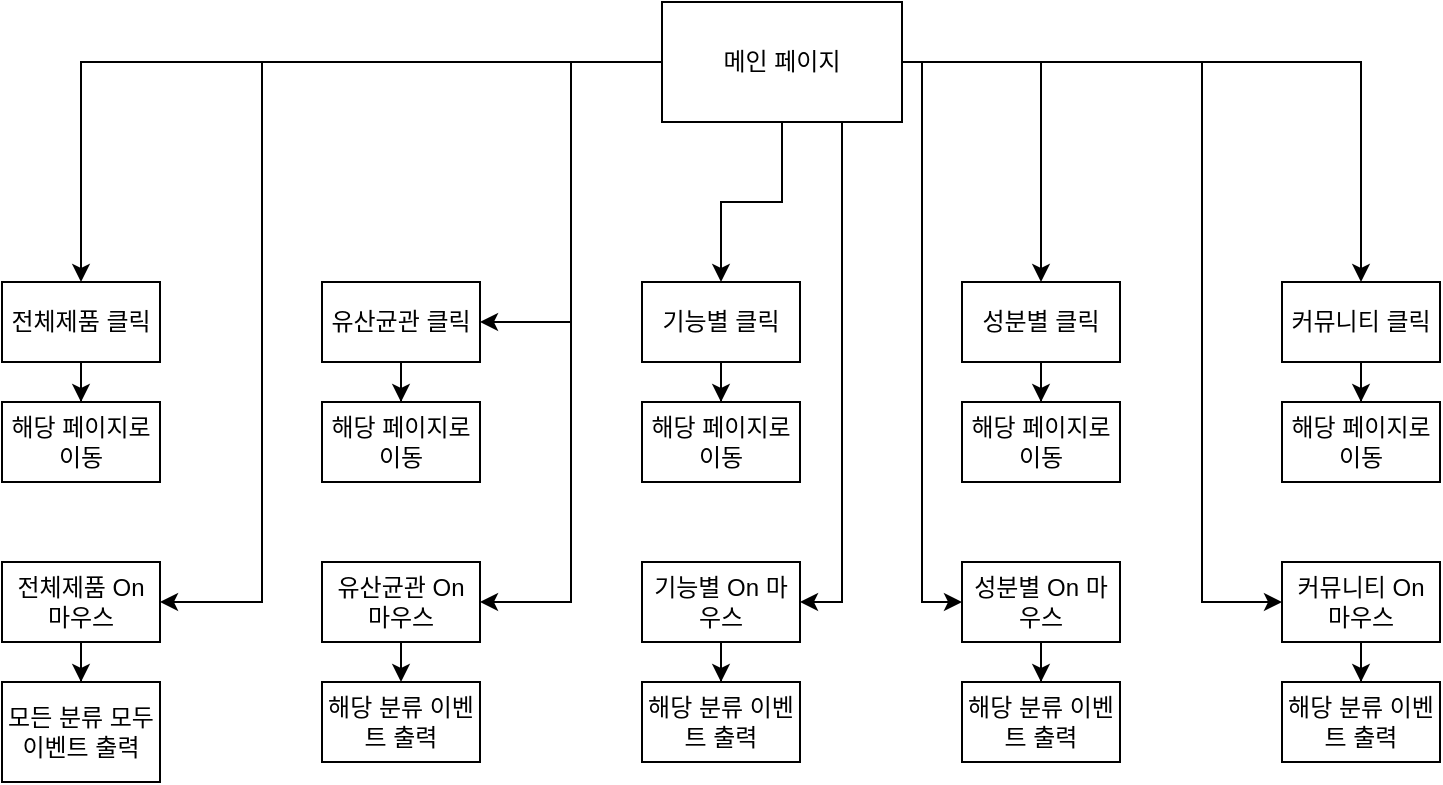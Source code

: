 <mxfile version="14.5.3" type="github">
  <diagram id="cke8J8LmoHPJe_5reTwk" name="Page-1">
    <mxGraphModel dx="1303" dy="785" grid="1" gridSize="10" guides="1" tooltips="1" connect="1" arrows="1" fold="1" page="1" pageScale="1" pageWidth="827" pageHeight="1169" math="0" shadow="0">
      <root>
        <mxCell id="0" />
        <mxCell id="1" parent="0" />
        <mxCell id="5xZlSV727FWII021sCfa-16" style="edgeStyle=orthogonalEdgeStyle;rounded=0;orthogonalLoop=1;jettySize=auto;html=1;entryX=0.5;entryY=0;entryDx=0;entryDy=0;" edge="1" parent="1" source="5xZlSV727FWII021sCfa-4" target="5xZlSV727FWII021sCfa-5">
          <mxGeometry relative="1" as="geometry" />
        </mxCell>
        <mxCell id="5xZlSV727FWII021sCfa-17" style="edgeStyle=orthogonalEdgeStyle;rounded=0;orthogonalLoop=1;jettySize=auto;html=1;entryX=1;entryY=0.5;entryDx=0;entryDy=0;" edge="1" parent="1" source="5xZlSV727FWII021sCfa-4" target="5xZlSV727FWII021sCfa-6">
          <mxGeometry relative="1" as="geometry">
            <mxPoint x="130" y="400" as="targetPoint" />
            <Array as="points">
              <mxPoint x="140" y="50" />
              <mxPoint x="140" y="320" />
            </Array>
          </mxGeometry>
        </mxCell>
        <mxCell id="5xZlSV727FWII021sCfa-18" style="edgeStyle=orthogonalEdgeStyle;rounded=0;orthogonalLoop=1;jettySize=auto;html=1;entryX=1;entryY=0.5;entryDx=0;entryDy=0;" edge="1" parent="1" source="5xZlSV727FWII021sCfa-4" target="5xZlSV727FWII021sCfa-8">
          <mxGeometry relative="1" as="geometry" />
        </mxCell>
        <mxCell id="5xZlSV727FWII021sCfa-19" style="edgeStyle=orthogonalEdgeStyle;rounded=0;orthogonalLoop=1;jettySize=auto;html=1;entryX=1;entryY=0.5;entryDx=0;entryDy=0;" edge="1" parent="1" source="5xZlSV727FWII021sCfa-4" target="5xZlSV727FWII021sCfa-9">
          <mxGeometry relative="1" as="geometry" />
        </mxCell>
        <mxCell id="5xZlSV727FWII021sCfa-20" style="edgeStyle=orthogonalEdgeStyle;rounded=0;orthogonalLoop=1;jettySize=auto;html=1;entryX=0.5;entryY=0;entryDx=0;entryDy=0;" edge="1" parent="1" source="5xZlSV727FWII021sCfa-4" target="5xZlSV727FWII021sCfa-10">
          <mxGeometry relative="1" as="geometry" />
        </mxCell>
        <mxCell id="5xZlSV727FWII021sCfa-21" style="edgeStyle=orthogonalEdgeStyle;rounded=0;orthogonalLoop=1;jettySize=auto;html=1;entryX=1;entryY=0.5;entryDx=0;entryDy=0;" edge="1" parent="1" source="5xZlSV727FWII021sCfa-4" target="5xZlSV727FWII021sCfa-11">
          <mxGeometry relative="1" as="geometry">
            <mxPoint x="430" y="410" as="targetPoint" />
            <Array as="points">
              <mxPoint x="430" y="320" />
            </Array>
          </mxGeometry>
        </mxCell>
        <mxCell id="5xZlSV727FWII021sCfa-22" style="edgeStyle=orthogonalEdgeStyle;rounded=0;orthogonalLoop=1;jettySize=auto;html=1;entryX=0.5;entryY=0;entryDx=0;entryDy=0;" edge="1" parent="1" source="5xZlSV727FWII021sCfa-4" target="5xZlSV727FWII021sCfa-12">
          <mxGeometry relative="1" as="geometry" />
        </mxCell>
        <mxCell id="5xZlSV727FWII021sCfa-23" style="edgeStyle=orthogonalEdgeStyle;rounded=0;orthogonalLoop=1;jettySize=auto;html=1;entryX=0.5;entryY=0;entryDx=0;entryDy=0;" edge="1" parent="1" source="5xZlSV727FWII021sCfa-4" target="5xZlSV727FWII021sCfa-14">
          <mxGeometry relative="1" as="geometry" />
        </mxCell>
        <mxCell id="5xZlSV727FWII021sCfa-24" style="edgeStyle=orthogonalEdgeStyle;rounded=0;orthogonalLoop=1;jettySize=auto;html=1;entryX=0;entryY=0.5;entryDx=0;entryDy=0;" edge="1" parent="1" source="5xZlSV727FWII021sCfa-4" target="5xZlSV727FWII021sCfa-13">
          <mxGeometry relative="1" as="geometry">
            <Array as="points">
              <mxPoint x="470" y="50" />
              <mxPoint x="470" y="320" />
            </Array>
          </mxGeometry>
        </mxCell>
        <mxCell id="5xZlSV727FWII021sCfa-25" style="edgeStyle=orthogonalEdgeStyle;rounded=0;orthogonalLoop=1;jettySize=auto;html=1;entryX=0;entryY=0.5;entryDx=0;entryDy=0;" edge="1" parent="1" source="5xZlSV727FWII021sCfa-4" target="5xZlSV727FWII021sCfa-15">
          <mxGeometry relative="1" as="geometry">
            <Array as="points">
              <mxPoint x="610" y="50" />
              <mxPoint x="610" y="320" />
            </Array>
          </mxGeometry>
        </mxCell>
        <mxCell id="5xZlSV727FWII021sCfa-4" value="메인 페이지" style="rounded=0;whiteSpace=wrap;html=1;" vertex="1" parent="1">
          <mxGeometry x="340" y="20" width="120" height="60" as="geometry" />
        </mxCell>
        <mxCell id="5xZlSV727FWII021sCfa-28" style="edgeStyle=orthogonalEdgeStyle;rounded=0;orthogonalLoop=1;jettySize=auto;html=1;entryX=0.5;entryY=0;entryDx=0;entryDy=0;" edge="1" parent="1" source="5xZlSV727FWII021sCfa-5" target="5xZlSV727FWII021sCfa-26">
          <mxGeometry relative="1" as="geometry" />
        </mxCell>
        <mxCell id="5xZlSV727FWII021sCfa-5" value="전체제품 클릭" style="rounded=0;whiteSpace=wrap;html=1;" vertex="1" parent="1">
          <mxGeometry x="10" y="160" width="79" height="40" as="geometry" />
        </mxCell>
        <mxCell id="5xZlSV727FWII021sCfa-38" value="" style="edgeStyle=orthogonalEdgeStyle;rounded=0;orthogonalLoop=1;jettySize=auto;html=1;" edge="1" parent="1" source="5xZlSV727FWII021sCfa-6" target="5xZlSV727FWII021sCfa-37">
          <mxGeometry relative="1" as="geometry" />
        </mxCell>
        <mxCell id="5xZlSV727FWII021sCfa-6" value="전체제품 On 마우스" style="rounded=0;whiteSpace=wrap;html=1;" vertex="1" parent="1">
          <mxGeometry x="10" y="300" width="79" height="40" as="geometry" />
        </mxCell>
        <mxCell id="5xZlSV727FWII021sCfa-33" style="edgeStyle=orthogonalEdgeStyle;rounded=0;orthogonalLoop=1;jettySize=auto;html=1;entryX=0.5;entryY=0;entryDx=0;entryDy=0;" edge="1" parent="1" source="5xZlSV727FWII021sCfa-8" target="5xZlSV727FWII021sCfa-29">
          <mxGeometry relative="1" as="geometry" />
        </mxCell>
        <mxCell id="5xZlSV727FWII021sCfa-8" value="유산균관 클릭" style="rounded=0;whiteSpace=wrap;html=1;" vertex="1" parent="1">
          <mxGeometry x="170" y="160" width="79" height="40" as="geometry" />
        </mxCell>
        <mxCell id="5xZlSV727FWII021sCfa-39" style="edgeStyle=orthogonalEdgeStyle;rounded=0;orthogonalLoop=1;jettySize=auto;html=1;" edge="1" parent="1" source="5xZlSV727FWII021sCfa-9">
          <mxGeometry relative="1" as="geometry">
            <mxPoint x="209.5" y="360" as="targetPoint" />
          </mxGeometry>
        </mxCell>
        <mxCell id="5xZlSV727FWII021sCfa-9" value="유산균관 On 마우스" style="rounded=0;whiteSpace=wrap;html=1;" vertex="1" parent="1">
          <mxGeometry x="170" y="300" width="79" height="40" as="geometry" />
        </mxCell>
        <mxCell id="5xZlSV727FWII021sCfa-34" value="" style="edgeStyle=orthogonalEdgeStyle;rounded=0;orthogonalLoop=1;jettySize=auto;html=1;" edge="1" parent="1" source="5xZlSV727FWII021sCfa-10" target="5xZlSV727FWII021sCfa-30">
          <mxGeometry relative="1" as="geometry" />
        </mxCell>
        <mxCell id="5xZlSV727FWII021sCfa-10" value="기능별 클릭" style="rounded=0;whiteSpace=wrap;html=1;" vertex="1" parent="1">
          <mxGeometry x="330" y="160" width="79" height="40" as="geometry" />
        </mxCell>
        <mxCell id="5xZlSV727FWII021sCfa-42" value="" style="edgeStyle=orthogonalEdgeStyle;rounded=0;orthogonalLoop=1;jettySize=auto;html=1;" edge="1" parent="1" source="5xZlSV727FWII021sCfa-11" target="5xZlSV727FWII021sCfa-41">
          <mxGeometry relative="1" as="geometry" />
        </mxCell>
        <mxCell id="5xZlSV727FWII021sCfa-11" value="기능별 On 마우스" style="rounded=0;whiteSpace=wrap;html=1;" vertex="1" parent="1">
          <mxGeometry x="330" y="300" width="79" height="40" as="geometry" />
        </mxCell>
        <mxCell id="5xZlSV727FWII021sCfa-35" value="" style="edgeStyle=orthogonalEdgeStyle;rounded=0;orthogonalLoop=1;jettySize=auto;html=1;" edge="1" parent="1" source="5xZlSV727FWII021sCfa-12" target="5xZlSV727FWII021sCfa-31">
          <mxGeometry relative="1" as="geometry" />
        </mxCell>
        <mxCell id="5xZlSV727FWII021sCfa-12" value="성분별 클릭" style="rounded=0;whiteSpace=wrap;html=1;" vertex="1" parent="1">
          <mxGeometry x="490" y="160" width="79" height="40" as="geometry" />
        </mxCell>
        <mxCell id="5xZlSV727FWII021sCfa-46" value="" style="edgeStyle=orthogonalEdgeStyle;rounded=0;orthogonalLoop=1;jettySize=auto;html=1;" edge="1" parent="1" source="5xZlSV727FWII021sCfa-13" target="5xZlSV727FWII021sCfa-44">
          <mxGeometry relative="1" as="geometry" />
        </mxCell>
        <mxCell id="5xZlSV727FWII021sCfa-13" value="성분별 On 마우스" style="rounded=0;whiteSpace=wrap;html=1;" vertex="1" parent="1">
          <mxGeometry x="490" y="300" width="79" height="40" as="geometry" />
        </mxCell>
        <mxCell id="5xZlSV727FWII021sCfa-36" value="" style="edgeStyle=orthogonalEdgeStyle;rounded=0;orthogonalLoop=1;jettySize=auto;html=1;" edge="1" parent="1" source="5xZlSV727FWII021sCfa-14" target="5xZlSV727FWII021sCfa-32">
          <mxGeometry relative="1" as="geometry" />
        </mxCell>
        <mxCell id="5xZlSV727FWII021sCfa-14" value="커뮤니티 클릭" style="rounded=0;whiteSpace=wrap;html=1;" vertex="1" parent="1">
          <mxGeometry x="650" y="160" width="79" height="40" as="geometry" />
        </mxCell>
        <mxCell id="5xZlSV727FWII021sCfa-47" value="" style="edgeStyle=orthogonalEdgeStyle;rounded=0;orthogonalLoop=1;jettySize=auto;html=1;" edge="1" parent="1" source="5xZlSV727FWII021sCfa-15" target="5xZlSV727FWII021sCfa-45">
          <mxGeometry relative="1" as="geometry" />
        </mxCell>
        <mxCell id="5xZlSV727FWII021sCfa-15" value="커뮤니티 On 마우스" style="rounded=0;whiteSpace=wrap;html=1;" vertex="1" parent="1">
          <mxGeometry x="650" y="300" width="79" height="40" as="geometry" />
        </mxCell>
        <mxCell id="5xZlSV727FWII021sCfa-26" value="해당 페이지로 이동" style="rounded=0;whiteSpace=wrap;html=1;" vertex="1" parent="1">
          <mxGeometry x="10" y="220" width="79" height="40" as="geometry" />
        </mxCell>
        <mxCell id="5xZlSV727FWII021sCfa-29" value="해당 페이지로 이동" style="rounded=0;whiteSpace=wrap;html=1;" vertex="1" parent="1">
          <mxGeometry x="170" y="220" width="79" height="40" as="geometry" />
        </mxCell>
        <mxCell id="5xZlSV727FWII021sCfa-30" value="해당 페이지로 이동" style="rounded=0;whiteSpace=wrap;html=1;" vertex="1" parent="1">
          <mxGeometry x="330" y="220" width="79" height="40" as="geometry" />
        </mxCell>
        <mxCell id="5xZlSV727FWII021sCfa-31" value="해당 페이지로 이동" style="rounded=0;whiteSpace=wrap;html=1;" vertex="1" parent="1">
          <mxGeometry x="490" y="220" width="79" height="40" as="geometry" />
        </mxCell>
        <mxCell id="5xZlSV727FWII021sCfa-32" value="해당 페이지로 이동" style="rounded=0;whiteSpace=wrap;html=1;" vertex="1" parent="1">
          <mxGeometry x="650" y="220" width="79" height="40" as="geometry" />
        </mxCell>
        <mxCell id="5xZlSV727FWII021sCfa-37" value="모든 분류 모두 이벤트 출력" style="rounded=0;whiteSpace=wrap;html=1;" vertex="1" parent="1">
          <mxGeometry x="10" y="360" width="79" height="50" as="geometry" />
        </mxCell>
        <mxCell id="5xZlSV727FWII021sCfa-41" value="해당 분류 이벤트 출력" style="rounded=0;whiteSpace=wrap;html=1;" vertex="1" parent="1">
          <mxGeometry x="330" y="360" width="79" height="40" as="geometry" />
        </mxCell>
        <mxCell id="5xZlSV727FWII021sCfa-43" value="해당 분류 이벤트 출력" style="rounded=0;whiteSpace=wrap;html=1;" vertex="1" parent="1">
          <mxGeometry x="170" y="360" width="79" height="40" as="geometry" />
        </mxCell>
        <mxCell id="5xZlSV727FWII021sCfa-44" value="해당 분류 이벤트 출력" style="rounded=0;whiteSpace=wrap;html=1;" vertex="1" parent="1">
          <mxGeometry x="490" y="360" width="79" height="40" as="geometry" />
        </mxCell>
        <mxCell id="5xZlSV727FWII021sCfa-45" value="해당 분류 이벤트 출력" style="rounded=0;whiteSpace=wrap;html=1;" vertex="1" parent="1">
          <mxGeometry x="650" y="360" width="79" height="40" as="geometry" />
        </mxCell>
      </root>
    </mxGraphModel>
  </diagram>
</mxfile>
